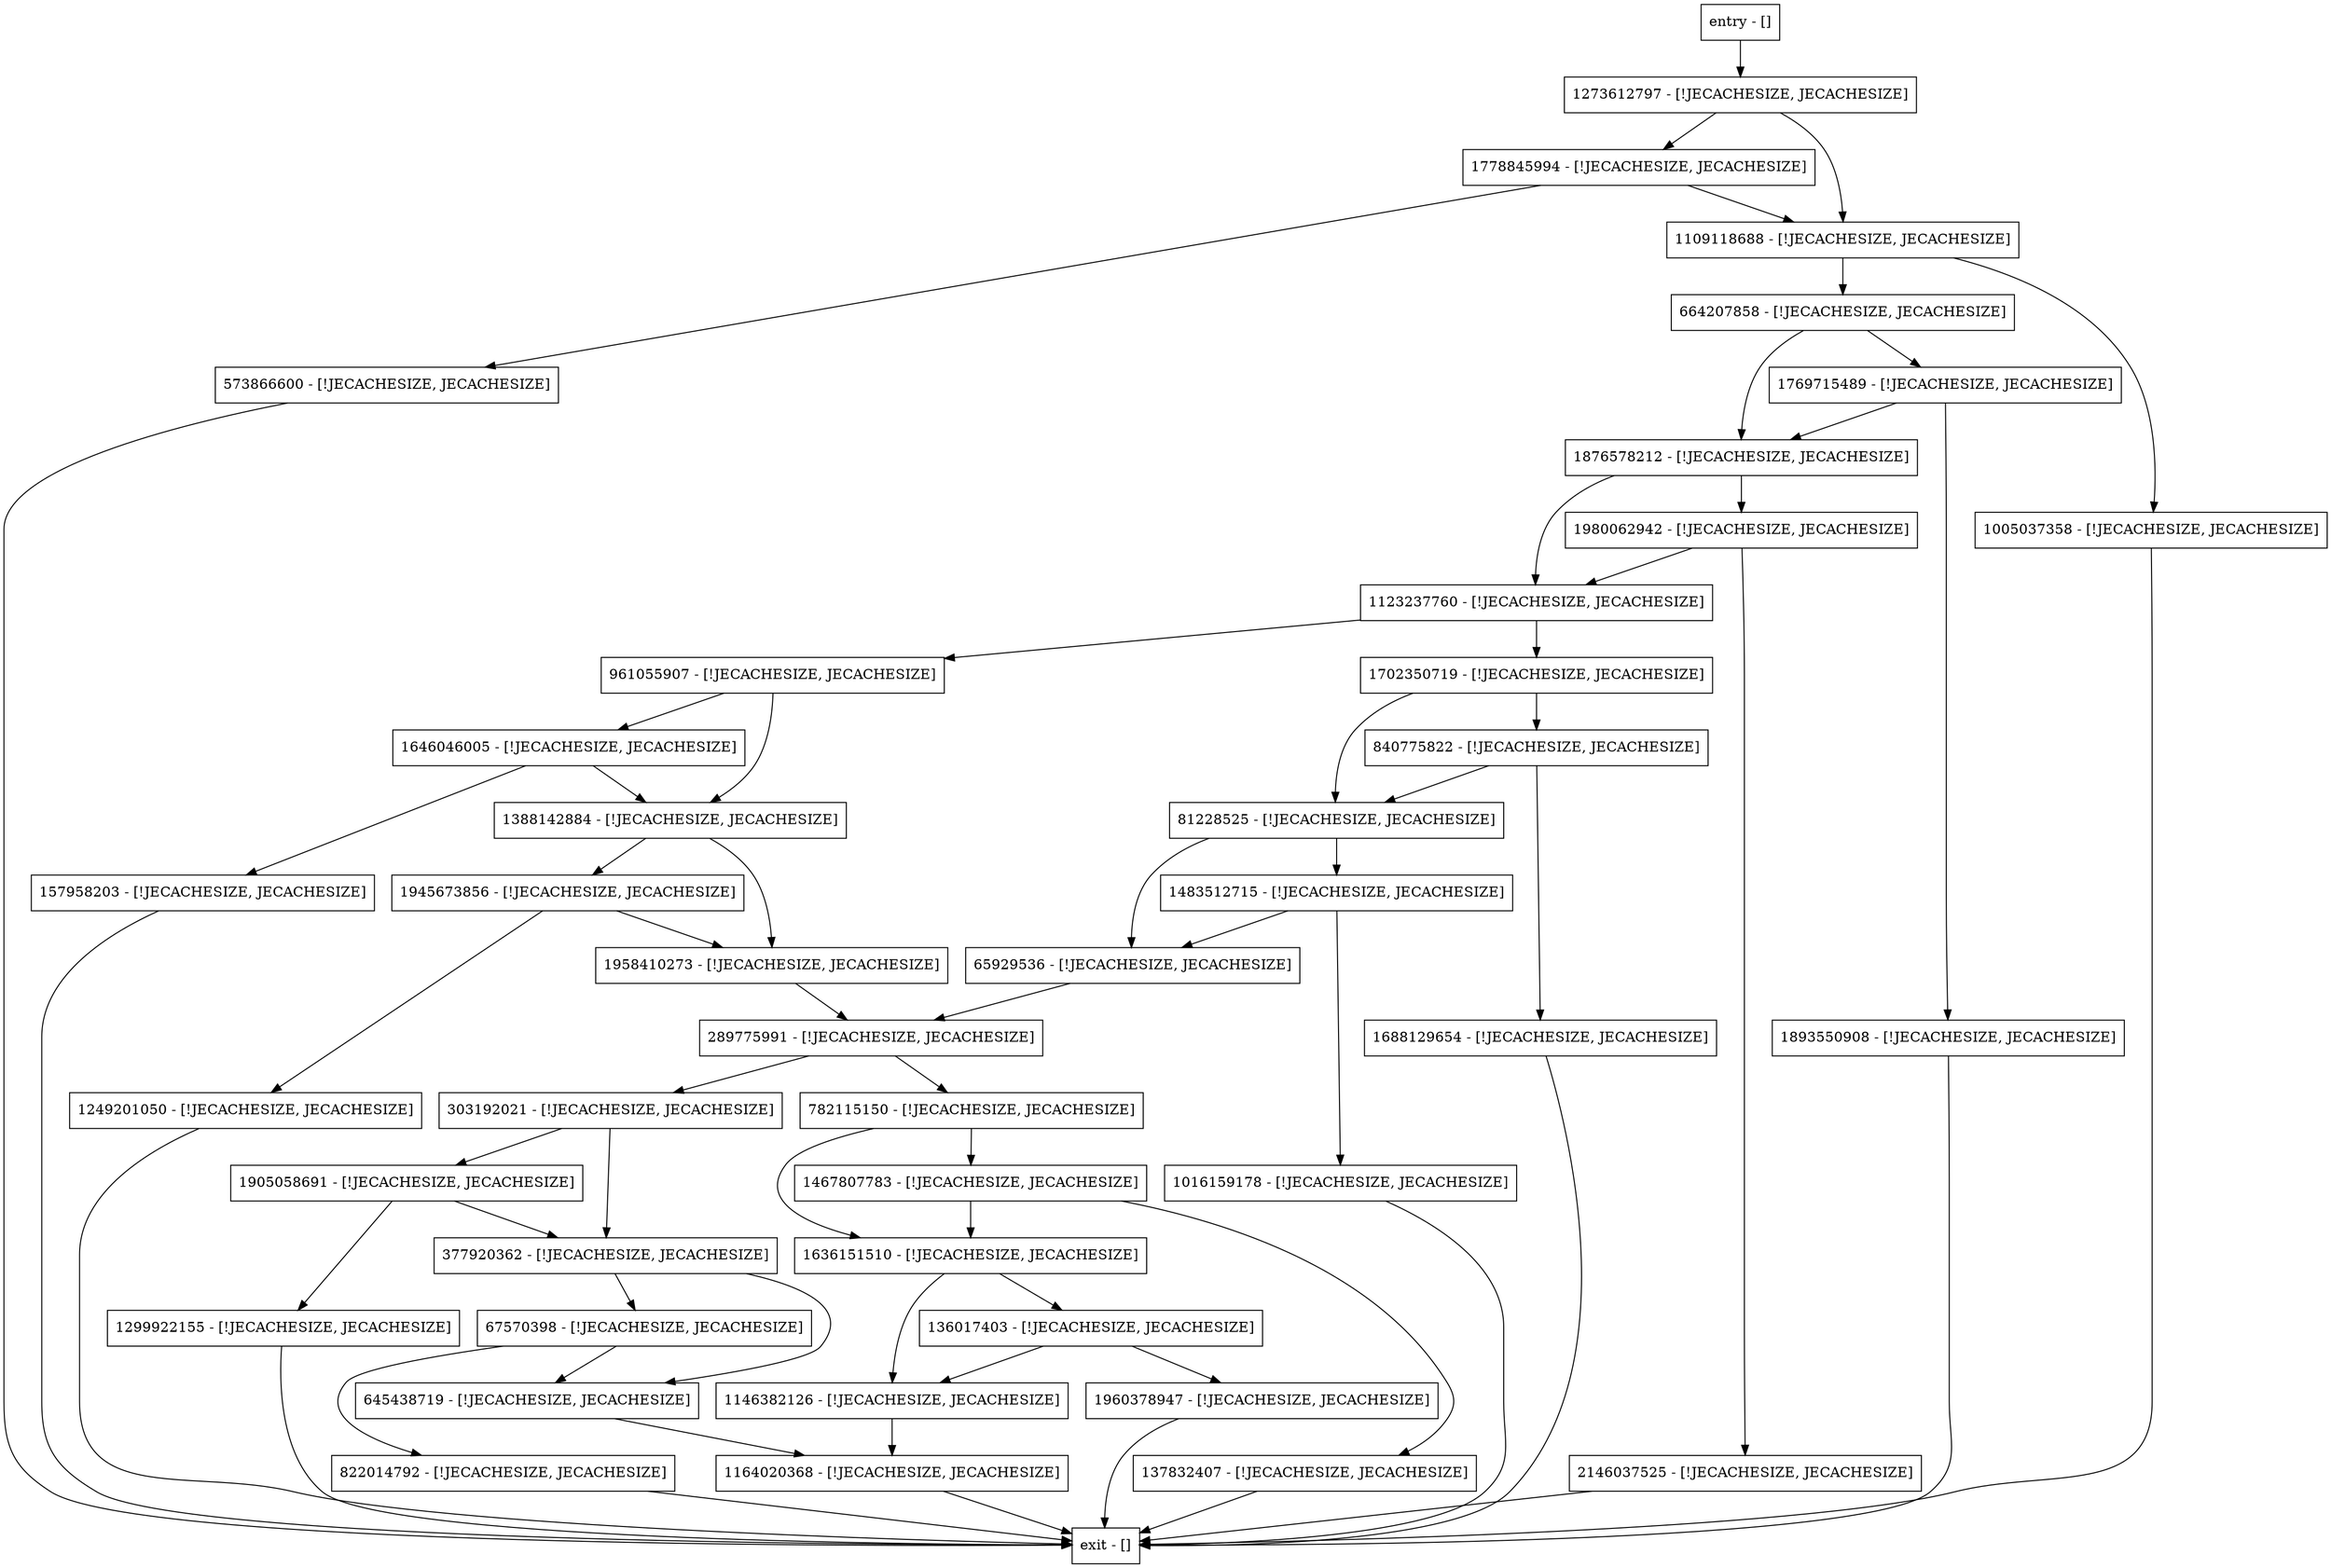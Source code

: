 digraph removeInternal {
node [shape=record];
1646046005 [label="1646046005 - [!JECACHESIZE, JECACHESIZE]"];
1273612797 [label="1273612797 - [!JECACHESIZE, JECACHESIZE]"];
67570398 [label="67570398 - [!JECACHESIZE, JECACHESIZE]"];
1702350719 [label="1702350719 - [!JECACHESIZE, JECACHESIZE]"];
573866600 [label="573866600 - [!JECACHESIZE, JECACHESIZE]"];
1778845994 [label="1778845994 - [!JECACHESIZE, JECACHESIZE]"];
1123237760 [label="1123237760 - [!JECACHESIZE, JECACHESIZE]"];
1945673856 [label="1945673856 - [!JECACHESIZE, JECACHESIZE]"];
1769715489 [label="1769715489 - [!JECACHESIZE, JECACHESIZE]"];
1893550908 [label="1893550908 - [!JECACHESIZE, JECACHESIZE]"];
1876578212 [label="1876578212 - [!JECACHESIZE, JECACHESIZE]"];
1109118688 [label="1109118688 - [!JECACHESIZE, JECACHESIZE]"];
303192021 [label="303192021 - [!JECACHESIZE, JECACHESIZE]"];
822014792 [label="822014792 - [!JECACHESIZE, JECACHESIZE]"];
1467807783 [label="1467807783 - [!JECACHESIZE, JECACHESIZE]"];
1164020368 [label="1164020368 - [!JECACHESIZE, JECACHESIZE]"];
136017403 [label="136017403 - [!JECACHESIZE, JECACHESIZE]"];
1016159178 [label="1016159178 - [!JECACHESIZE, JECACHESIZE]"];
289775991 [label="289775991 - [!JECACHESIZE, JECACHESIZE]"];
1905058691 [label="1905058691 - [!JECACHESIZE, JECACHESIZE]"];
1960378947 [label="1960378947 - [!JECACHESIZE, JECACHESIZE]"];
1688129654 [label="1688129654 - [!JECACHESIZE, JECACHESIZE]"];
1299922155 [label="1299922155 - [!JECACHESIZE, JECACHESIZE]"];
1980062942 [label="1980062942 - [!JECACHESIZE, JECACHESIZE]"];
157958203 [label="157958203 - [!JECACHESIZE, JECACHESIZE]"];
961055907 [label="961055907 - [!JECACHESIZE, JECACHESIZE]"];
65929536 [label="65929536 - [!JECACHESIZE, JECACHESIZE]"];
782115150 [label="782115150 - [!JECACHESIZE, JECACHESIZE]"];
1146382126 [label="1146382126 - [!JECACHESIZE, JECACHESIZE]"];
1249201050 [label="1249201050 - [!JECACHESIZE, JECACHESIZE]"];
1388142884 [label="1388142884 - [!JECACHESIZE, JECACHESIZE]"];
1636151510 [label="1636151510 - [!JECACHESIZE, JECACHESIZE]"];
645438719 [label="645438719 - [!JECACHESIZE, JECACHESIZE]"];
840775822 [label="840775822 - [!JECACHESIZE, JECACHESIZE]"];
1483512715 [label="1483512715 - [!JECACHESIZE, JECACHESIZE]"];
1958410273 [label="1958410273 - [!JECACHESIZE, JECACHESIZE]"];
entry [label="entry - []"];
exit [label="exit - []"];
1005037358 [label="1005037358 - [!JECACHESIZE, JECACHESIZE]"];
664207858 [label="664207858 - [!JECACHESIZE, JECACHESIZE]"];
2146037525 [label="2146037525 - [!JECACHESIZE, JECACHESIZE]"];
137832407 [label="137832407 - [!JECACHESIZE, JECACHESIZE]"];
81228525 [label="81228525 - [!JECACHESIZE, JECACHESIZE]"];
377920362 [label="377920362 - [!JECACHESIZE, JECACHESIZE]"];
entry;
exit;
1646046005 -> 1388142884;
1646046005 -> 157958203;
1273612797 -> 1778845994;
1273612797 -> 1109118688;
67570398 -> 645438719;
67570398 -> 822014792;
1702350719 -> 81228525;
1702350719 -> 840775822;
573866600 -> exit;
1778845994 -> 573866600;
1778845994 -> 1109118688;
1123237760 -> 1702350719;
1123237760 -> 961055907;
1945673856 -> 1249201050;
1945673856 -> 1958410273;
1769715489 -> 1893550908;
1769715489 -> 1876578212;
1893550908 -> exit;
1876578212 -> 1123237760;
1876578212 -> 1980062942;
1109118688 -> 1005037358;
1109118688 -> 664207858;
303192021 -> 1905058691;
303192021 -> 377920362;
822014792 -> exit;
1467807783 -> 1636151510;
1467807783 -> 137832407;
1164020368 -> exit;
136017403 -> 1146382126;
136017403 -> 1960378947;
1016159178 -> exit;
289775991 -> 303192021;
289775991 -> 782115150;
1905058691 -> 1299922155;
1905058691 -> 377920362;
1960378947 -> exit;
1688129654 -> exit;
1299922155 -> exit;
1980062942 -> 2146037525;
1980062942 -> 1123237760;
157958203 -> exit;
961055907 -> 1646046005;
961055907 -> 1388142884;
65929536 -> 289775991;
782115150 -> 1636151510;
782115150 -> 1467807783;
1146382126 -> 1164020368;
1249201050 -> exit;
1388142884 -> 1945673856;
1388142884 -> 1958410273;
1636151510 -> 1146382126;
1636151510 -> 136017403;
645438719 -> 1164020368;
840775822 -> 1688129654;
840775822 -> 81228525;
1483512715 -> 1016159178;
1483512715 -> 65929536;
1958410273 -> 289775991;
entry -> 1273612797;
1005037358 -> exit;
664207858 -> 1769715489;
664207858 -> 1876578212;
2146037525 -> exit;
137832407 -> exit;
81228525 -> 1483512715;
81228525 -> 65929536;
377920362 -> 67570398;
377920362 -> 645438719;
}
